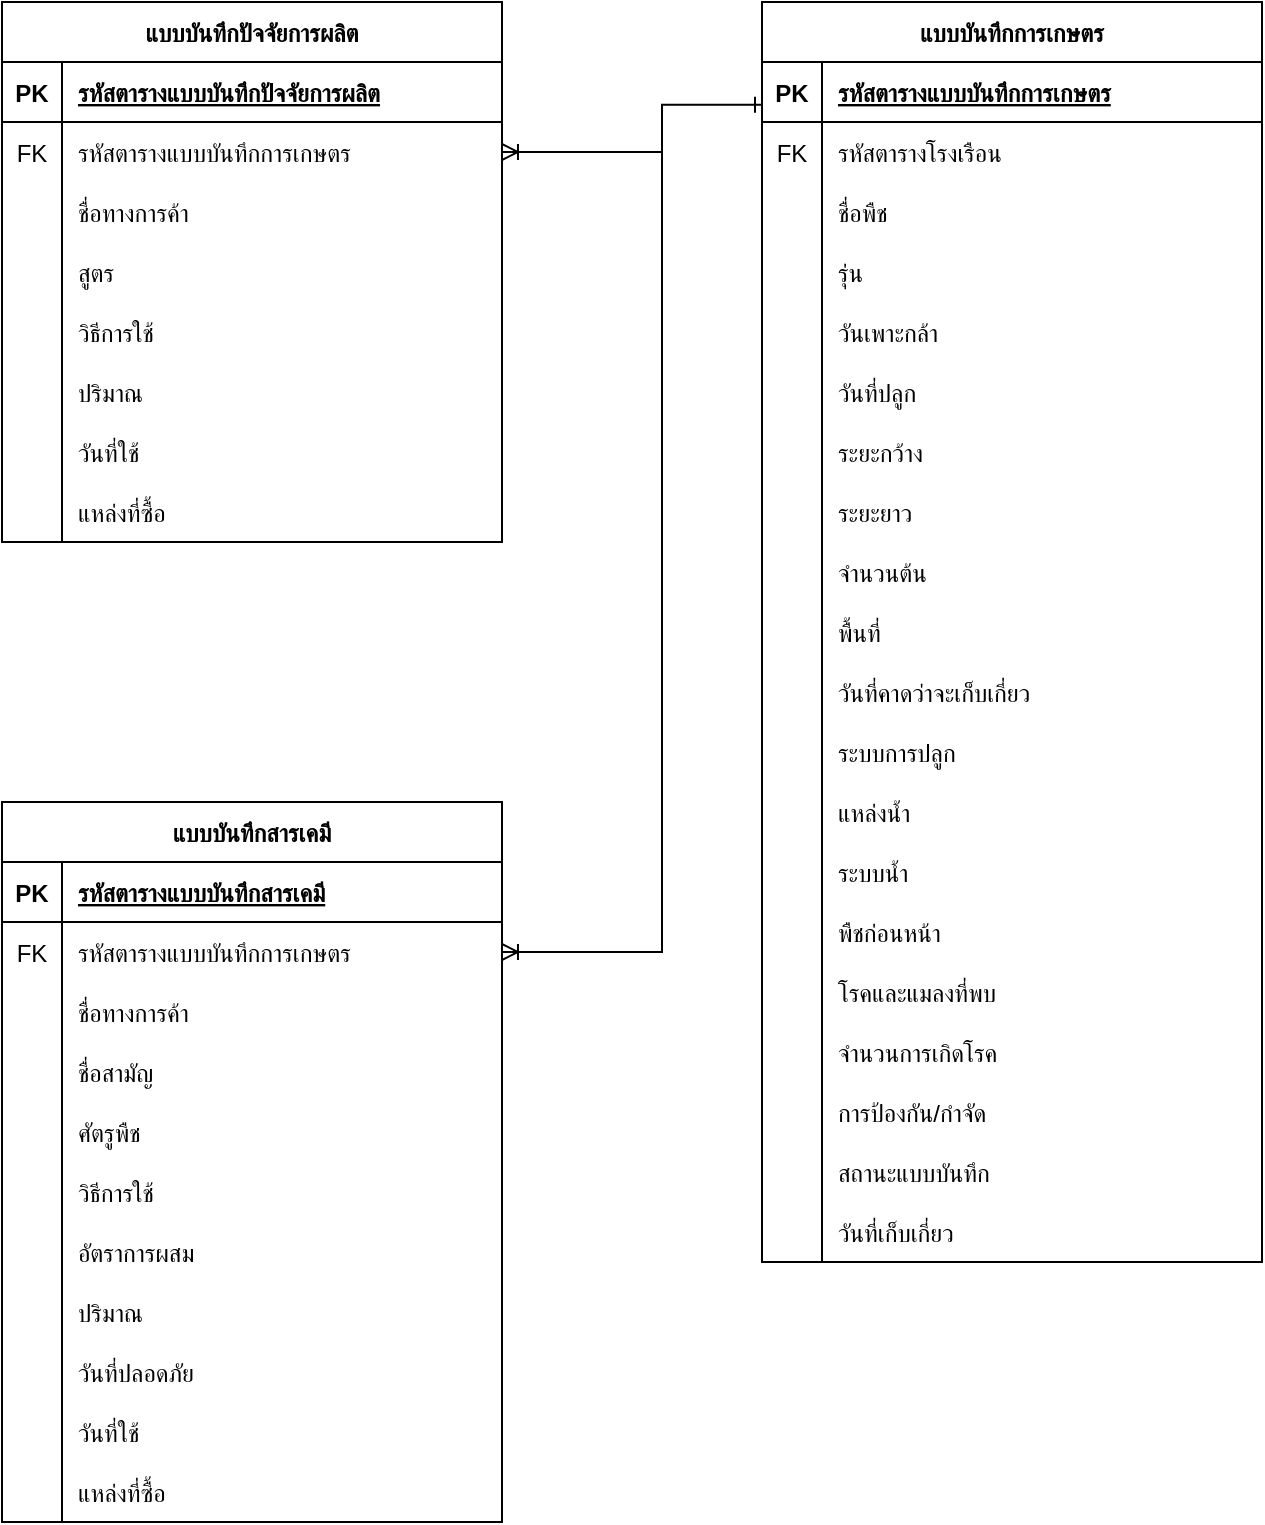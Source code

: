<mxfile version="22.0.4" type="google">
  <diagram name="หน้า-1" id="A2ymXEysAY4NoXIbKClj">
    <mxGraphModel grid="1" page="1" gridSize="10" guides="1" tooltips="1" connect="1" arrows="1" fold="1" pageScale="1" pageWidth="827" pageHeight="1169" math="0" shadow="0">
      <root>
        <mxCell id="0" />
        <mxCell id="1" parent="0" />
        <mxCell id="YN1ODe7VhF5g924Fwm1Z-1" value="แบบบันทึกสารเคมี" style="shape=table;startSize=30;container=1;collapsible=1;childLayout=tableLayout;fixedRows=1;rowLines=0;fontStyle=1;align=center;resizeLast=1;" vertex="1" parent="1">
          <mxGeometry x="-300" y="600" width="250" height="360" as="geometry" />
        </mxCell>
        <mxCell id="YN1ODe7VhF5g924Fwm1Z-2" value="" style="shape=partialRectangle;collapsible=0;dropTarget=0;pointerEvents=0;fillColor=none;points=[[0,0.5],[1,0.5]];portConstraint=eastwest;top=0;left=0;right=0;bottom=1;" vertex="1" parent="YN1ODe7VhF5g924Fwm1Z-1">
          <mxGeometry y="30" width="250" height="30" as="geometry" />
        </mxCell>
        <mxCell id="YN1ODe7VhF5g924Fwm1Z-3" value="PK" style="shape=partialRectangle;overflow=hidden;connectable=0;fillColor=none;top=0;left=0;bottom=0;right=0;fontStyle=1;" vertex="1" parent="YN1ODe7VhF5g924Fwm1Z-2">
          <mxGeometry width="30" height="30" as="geometry">
            <mxRectangle width="30" height="30" as="alternateBounds" />
          </mxGeometry>
        </mxCell>
        <mxCell id="YN1ODe7VhF5g924Fwm1Z-4" value="รหัสตารางแบบบันทึกสารเคมี" style="shape=partialRectangle;overflow=hidden;connectable=0;fillColor=none;top=0;left=0;bottom=0;right=0;align=left;spacingLeft=6;fontStyle=5;" vertex="1" parent="YN1ODe7VhF5g924Fwm1Z-2">
          <mxGeometry x="30" width="220" height="30" as="geometry">
            <mxRectangle width="220" height="30" as="alternateBounds" />
          </mxGeometry>
        </mxCell>
        <mxCell id="YN1ODe7VhF5g924Fwm1Z-5" value="" style="shape=partialRectangle;collapsible=0;dropTarget=0;pointerEvents=0;fillColor=none;points=[[0,0.5],[1,0.5]];portConstraint=eastwest;top=0;left=0;right=0;bottom=0;" vertex="1" parent="YN1ODe7VhF5g924Fwm1Z-1">
          <mxGeometry y="60" width="250" height="30" as="geometry" />
        </mxCell>
        <mxCell id="YN1ODe7VhF5g924Fwm1Z-6" value="FK" style="shape=partialRectangle;overflow=hidden;connectable=0;fillColor=none;top=0;left=0;bottom=0;right=0;" vertex="1" parent="YN1ODe7VhF5g924Fwm1Z-5">
          <mxGeometry width="30" height="30" as="geometry">
            <mxRectangle width="30" height="30" as="alternateBounds" />
          </mxGeometry>
        </mxCell>
        <mxCell id="YN1ODe7VhF5g924Fwm1Z-7" value="รหัสตารางแบบบันทึกการเกษตร" style="shape=partialRectangle;overflow=hidden;connectable=0;fillColor=none;top=0;left=0;bottom=0;right=0;align=left;spacingLeft=6;" vertex="1" parent="YN1ODe7VhF5g924Fwm1Z-5">
          <mxGeometry x="30" width="220" height="30" as="geometry">
            <mxRectangle width="220" height="30" as="alternateBounds" />
          </mxGeometry>
        </mxCell>
        <mxCell id="YN1ODe7VhF5g924Fwm1Z-8" style="shape=partialRectangle;collapsible=0;dropTarget=0;pointerEvents=0;fillColor=none;points=[[0,0.5],[1,0.5]];portConstraint=eastwest;top=0;left=0;right=0;bottom=0;" vertex="1" parent="YN1ODe7VhF5g924Fwm1Z-1">
          <mxGeometry y="90" width="250" height="30" as="geometry" />
        </mxCell>
        <mxCell id="YN1ODe7VhF5g924Fwm1Z-9" value="" style="shape=partialRectangle;overflow=hidden;connectable=0;fillColor=none;top=0;left=0;bottom=0;right=0;" vertex="1" parent="YN1ODe7VhF5g924Fwm1Z-8">
          <mxGeometry width="30" height="30" as="geometry">
            <mxRectangle width="30" height="30" as="alternateBounds" />
          </mxGeometry>
        </mxCell>
        <mxCell id="YN1ODe7VhF5g924Fwm1Z-10" value="ชื่อทางการค้า" style="shape=partialRectangle;overflow=hidden;connectable=0;fillColor=none;top=0;left=0;bottom=0;right=0;align=left;spacingLeft=6;" vertex="1" parent="YN1ODe7VhF5g924Fwm1Z-8">
          <mxGeometry x="30" width="220" height="30" as="geometry">
            <mxRectangle width="220" height="30" as="alternateBounds" />
          </mxGeometry>
        </mxCell>
        <mxCell id="YN1ODe7VhF5g924Fwm1Z-11" style="shape=partialRectangle;collapsible=0;dropTarget=0;pointerEvents=0;fillColor=none;points=[[0,0.5],[1,0.5]];portConstraint=eastwest;top=0;left=0;right=0;bottom=0;" vertex="1" parent="YN1ODe7VhF5g924Fwm1Z-1">
          <mxGeometry y="120" width="250" height="30" as="geometry" />
        </mxCell>
        <mxCell id="YN1ODe7VhF5g924Fwm1Z-12" style="shape=partialRectangle;overflow=hidden;connectable=0;fillColor=none;top=0;left=0;bottom=0;right=0;" vertex="1" parent="YN1ODe7VhF5g924Fwm1Z-11">
          <mxGeometry width="30" height="30" as="geometry">
            <mxRectangle width="30" height="30" as="alternateBounds" />
          </mxGeometry>
        </mxCell>
        <mxCell id="YN1ODe7VhF5g924Fwm1Z-13" value="ชื่อสามัญ" style="shape=partialRectangle;overflow=hidden;connectable=0;fillColor=none;top=0;left=0;bottom=0;right=0;align=left;spacingLeft=6;" vertex="1" parent="YN1ODe7VhF5g924Fwm1Z-11">
          <mxGeometry x="30" width="220" height="30" as="geometry">
            <mxRectangle width="220" height="30" as="alternateBounds" />
          </mxGeometry>
        </mxCell>
        <mxCell id="YN1ODe7VhF5g924Fwm1Z-14" style="shape=partialRectangle;collapsible=0;dropTarget=0;pointerEvents=0;fillColor=none;points=[[0,0.5],[1,0.5]];portConstraint=eastwest;top=0;left=0;right=0;bottom=0;" vertex="1" parent="YN1ODe7VhF5g924Fwm1Z-1">
          <mxGeometry y="150" width="250" height="30" as="geometry" />
        </mxCell>
        <mxCell id="YN1ODe7VhF5g924Fwm1Z-15" style="shape=partialRectangle;overflow=hidden;connectable=0;fillColor=none;top=0;left=0;bottom=0;right=0;" vertex="1" parent="YN1ODe7VhF5g924Fwm1Z-14">
          <mxGeometry width="30" height="30" as="geometry">
            <mxRectangle width="30" height="30" as="alternateBounds" />
          </mxGeometry>
        </mxCell>
        <mxCell id="YN1ODe7VhF5g924Fwm1Z-16" value="ศัตรูพืช" style="shape=partialRectangle;overflow=hidden;connectable=0;fillColor=none;top=0;left=0;bottom=0;right=0;align=left;spacingLeft=6;" vertex="1" parent="YN1ODe7VhF5g924Fwm1Z-14">
          <mxGeometry x="30" width="220" height="30" as="geometry">
            <mxRectangle width="220" height="30" as="alternateBounds" />
          </mxGeometry>
        </mxCell>
        <mxCell id="YN1ODe7VhF5g924Fwm1Z-17" style="shape=partialRectangle;collapsible=0;dropTarget=0;pointerEvents=0;fillColor=none;points=[[0,0.5],[1,0.5]];portConstraint=eastwest;top=0;left=0;right=0;bottom=0;" vertex="1" parent="YN1ODe7VhF5g924Fwm1Z-1">
          <mxGeometry y="180" width="250" height="30" as="geometry" />
        </mxCell>
        <mxCell id="YN1ODe7VhF5g924Fwm1Z-18" value="" style="shape=partialRectangle;overflow=hidden;connectable=0;fillColor=none;top=0;left=0;bottom=0;right=0;" vertex="1" parent="YN1ODe7VhF5g924Fwm1Z-17">
          <mxGeometry width="30" height="30" as="geometry">
            <mxRectangle width="30" height="30" as="alternateBounds" />
          </mxGeometry>
        </mxCell>
        <mxCell id="YN1ODe7VhF5g924Fwm1Z-19" value="วิธีการใช้" style="shape=partialRectangle;overflow=hidden;connectable=0;fillColor=none;top=0;left=0;bottom=0;right=0;align=left;spacingLeft=6;" vertex="1" parent="YN1ODe7VhF5g924Fwm1Z-17">
          <mxGeometry x="30" width="220" height="30" as="geometry">
            <mxRectangle width="220" height="30" as="alternateBounds" />
          </mxGeometry>
        </mxCell>
        <mxCell id="YN1ODe7VhF5g924Fwm1Z-20" style="shape=partialRectangle;collapsible=0;dropTarget=0;pointerEvents=0;fillColor=none;points=[[0,0.5],[1,0.5]];portConstraint=eastwest;top=0;left=0;right=0;bottom=0;" vertex="1" parent="YN1ODe7VhF5g924Fwm1Z-1">
          <mxGeometry y="210" width="250" height="30" as="geometry" />
        </mxCell>
        <mxCell id="YN1ODe7VhF5g924Fwm1Z-21" style="shape=partialRectangle;overflow=hidden;connectable=0;fillColor=none;top=0;left=0;bottom=0;right=0;" vertex="1" parent="YN1ODe7VhF5g924Fwm1Z-20">
          <mxGeometry width="30" height="30" as="geometry">
            <mxRectangle width="30" height="30" as="alternateBounds" />
          </mxGeometry>
        </mxCell>
        <mxCell id="YN1ODe7VhF5g924Fwm1Z-22" value="อัตราการผสม" style="shape=partialRectangle;overflow=hidden;connectable=0;fillColor=none;top=0;left=0;bottom=0;right=0;align=left;spacingLeft=6;" vertex="1" parent="YN1ODe7VhF5g924Fwm1Z-20">
          <mxGeometry x="30" width="220" height="30" as="geometry">
            <mxRectangle width="220" height="30" as="alternateBounds" />
          </mxGeometry>
        </mxCell>
        <mxCell id="YN1ODe7VhF5g924Fwm1Z-23" style="shape=partialRectangle;collapsible=0;dropTarget=0;pointerEvents=0;fillColor=none;points=[[0,0.5],[1,0.5]];portConstraint=eastwest;top=0;left=0;right=0;bottom=0;" vertex="1" parent="YN1ODe7VhF5g924Fwm1Z-1">
          <mxGeometry y="240" width="250" height="30" as="geometry" />
        </mxCell>
        <mxCell id="YN1ODe7VhF5g924Fwm1Z-24" style="shape=partialRectangle;overflow=hidden;connectable=0;fillColor=none;top=0;left=0;bottom=0;right=0;" vertex="1" parent="YN1ODe7VhF5g924Fwm1Z-23">
          <mxGeometry width="30" height="30" as="geometry">
            <mxRectangle width="30" height="30" as="alternateBounds" />
          </mxGeometry>
        </mxCell>
        <mxCell id="YN1ODe7VhF5g924Fwm1Z-25" value="ปริมาณ" style="shape=partialRectangle;overflow=hidden;connectable=0;fillColor=none;top=0;left=0;bottom=0;right=0;align=left;spacingLeft=6;" vertex="1" parent="YN1ODe7VhF5g924Fwm1Z-23">
          <mxGeometry x="30" width="220" height="30" as="geometry">
            <mxRectangle width="220" height="30" as="alternateBounds" />
          </mxGeometry>
        </mxCell>
        <mxCell id="YN1ODe7VhF5g924Fwm1Z-26" style="shape=partialRectangle;collapsible=0;dropTarget=0;pointerEvents=0;fillColor=none;points=[[0,0.5],[1,0.5]];portConstraint=eastwest;top=0;left=0;right=0;bottom=0;" vertex="1" parent="YN1ODe7VhF5g924Fwm1Z-1">
          <mxGeometry y="270" width="250" height="30" as="geometry" />
        </mxCell>
        <mxCell id="YN1ODe7VhF5g924Fwm1Z-27" style="shape=partialRectangle;overflow=hidden;connectable=0;fillColor=none;top=0;left=0;bottom=0;right=0;" vertex="1" parent="YN1ODe7VhF5g924Fwm1Z-26">
          <mxGeometry width="30" height="30" as="geometry">
            <mxRectangle width="30" height="30" as="alternateBounds" />
          </mxGeometry>
        </mxCell>
        <mxCell id="YN1ODe7VhF5g924Fwm1Z-28" value="วันที่ปลอดภัย" style="shape=partialRectangle;overflow=hidden;connectable=0;fillColor=none;top=0;left=0;bottom=0;right=0;align=left;spacingLeft=6;" vertex="1" parent="YN1ODe7VhF5g924Fwm1Z-26">
          <mxGeometry x="30" width="220" height="30" as="geometry">
            <mxRectangle width="220" height="30" as="alternateBounds" />
          </mxGeometry>
        </mxCell>
        <mxCell id="YN1ODe7VhF5g924Fwm1Z-29" style="shape=partialRectangle;collapsible=0;dropTarget=0;pointerEvents=0;fillColor=none;points=[[0,0.5],[1,0.5]];portConstraint=eastwest;top=0;left=0;right=0;bottom=0;" vertex="1" parent="YN1ODe7VhF5g924Fwm1Z-1">
          <mxGeometry y="300" width="250" height="30" as="geometry" />
        </mxCell>
        <mxCell id="YN1ODe7VhF5g924Fwm1Z-30" style="shape=partialRectangle;overflow=hidden;connectable=0;fillColor=none;top=0;left=0;bottom=0;right=0;" vertex="1" parent="YN1ODe7VhF5g924Fwm1Z-29">
          <mxGeometry width="30" height="30" as="geometry">
            <mxRectangle width="30" height="30" as="alternateBounds" />
          </mxGeometry>
        </mxCell>
        <mxCell id="YN1ODe7VhF5g924Fwm1Z-31" value="วันที่ใช้" style="shape=partialRectangle;overflow=hidden;connectable=0;fillColor=none;top=0;left=0;bottom=0;right=0;align=left;spacingLeft=6;" vertex="1" parent="YN1ODe7VhF5g924Fwm1Z-29">
          <mxGeometry x="30" width="220" height="30" as="geometry">
            <mxRectangle width="220" height="30" as="alternateBounds" />
          </mxGeometry>
        </mxCell>
        <mxCell id="YN1ODe7VhF5g924Fwm1Z-32" style="shape=partialRectangle;collapsible=0;dropTarget=0;pointerEvents=0;fillColor=none;points=[[0,0.5],[1,0.5]];portConstraint=eastwest;top=0;left=0;right=0;bottom=0;" vertex="1" parent="YN1ODe7VhF5g924Fwm1Z-1">
          <mxGeometry y="330" width="250" height="30" as="geometry" />
        </mxCell>
        <mxCell id="YN1ODe7VhF5g924Fwm1Z-33" style="shape=partialRectangle;overflow=hidden;connectable=0;fillColor=none;top=0;left=0;bottom=0;right=0;" vertex="1" parent="YN1ODe7VhF5g924Fwm1Z-32">
          <mxGeometry width="30" height="30" as="geometry">
            <mxRectangle width="30" height="30" as="alternateBounds" />
          </mxGeometry>
        </mxCell>
        <mxCell id="YN1ODe7VhF5g924Fwm1Z-34" value="แหล่งที่ซื้อ" style="shape=partialRectangle;overflow=hidden;connectable=0;fillColor=none;top=0;left=0;bottom=0;right=0;align=left;spacingLeft=6;" vertex="1" parent="YN1ODe7VhF5g924Fwm1Z-32">
          <mxGeometry x="30" width="220" height="30" as="geometry">
            <mxRectangle width="220" height="30" as="alternateBounds" />
          </mxGeometry>
        </mxCell>
        <mxCell id="YN1ODe7VhF5g924Fwm1Z-35" value="แบบบันทึกปัจจัยการผลิต" style="shape=table;startSize=30;container=1;collapsible=1;childLayout=tableLayout;fixedRows=1;rowLines=0;fontStyle=1;align=center;resizeLast=1;" vertex="1" parent="1">
          <mxGeometry x="-300" y="200" width="250" height="270" as="geometry" />
        </mxCell>
        <mxCell id="YN1ODe7VhF5g924Fwm1Z-36" value="" style="shape=partialRectangle;collapsible=0;dropTarget=0;pointerEvents=0;fillColor=none;points=[[0,0.5],[1,0.5]];portConstraint=eastwest;top=0;left=0;right=0;bottom=1;" vertex="1" parent="YN1ODe7VhF5g924Fwm1Z-35">
          <mxGeometry y="30" width="250" height="30" as="geometry" />
        </mxCell>
        <mxCell id="YN1ODe7VhF5g924Fwm1Z-37" value="PK" style="shape=partialRectangle;overflow=hidden;connectable=0;fillColor=none;top=0;left=0;bottom=0;right=0;fontStyle=1;" vertex="1" parent="YN1ODe7VhF5g924Fwm1Z-36">
          <mxGeometry width="30" height="30" as="geometry">
            <mxRectangle width="30" height="30" as="alternateBounds" />
          </mxGeometry>
        </mxCell>
        <mxCell id="YN1ODe7VhF5g924Fwm1Z-38" value="รหัสตารางแบบบันทึกปัจจัยการผลิต" style="shape=partialRectangle;overflow=hidden;connectable=0;fillColor=none;top=0;left=0;bottom=0;right=0;align=left;spacingLeft=6;fontStyle=5;" vertex="1" parent="YN1ODe7VhF5g924Fwm1Z-36">
          <mxGeometry x="30" width="220" height="30" as="geometry">
            <mxRectangle width="220" height="30" as="alternateBounds" />
          </mxGeometry>
        </mxCell>
        <mxCell id="YN1ODe7VhF5g924Fwm1Z-39" value="" style="shape=partialRectangle;collapsible=0;dropTarget=0;pointerEvents=0;fillColor=none;points=[[0,0.5],[1,0.5]];portConstraint=eastwest;top=0;left=0;right=0;bottom=0;" vertex="1" parent="YN1ODe7VhF5g924Fwm1Z-35">
          <mxGeometry y="60" width="250" height="30" as="geometry" />
        </mxCell>
        <mxCell id="YN1ODe7VhF5g924Fwm1Z-40" value="FK" style="shape=partialRectangle;overflow=hidden;connectable=0;fillColor=none;top=0;left=0;bottom=0;right=0;" vertex="1" parent="YN1ODe7VhF5g924Fwm1Z-39">
          <mxGeometry width="30" height="30" as="geometry">
            <mxRectangle width="30" height="30" as="alternateBounds" />
          </mxGeometry>
        </mxCell>
        <mxCell id="YN1ODe7VhF5g924Fwm1Z-41" value="รหัสตารางแบบบันทึกการเกษตร" style="shape=partialRectangle;overflow=hidden;connectable=0;fillColor=none;top=0;left=0;bottom=0;right=0;align=left;spacingLeft=6;" vertex="1" parent="YN1ODe7VhF5g924Fwm1Z-39">
          <mxGeometry x="30" width="220" height="30" as="geometry">
            <mxRectangle width="220" height="30" as="alternateBounds" />
          </mxGeometry>
        </mxCell>
        <mxCell id="YN1ODe7VhF5g924Fwm1Z-42" style="shape=partialRectangle;collapsible=0;dropTarget=0;pointerEvents=0;fillColor=none;points=[[0,0.5],[1,0.5]];portConstraint=eastwest;top=0;left=0;right=0;bottom=0;" vertex="1" parent="YN1ODe7VhF5g924Fwm1Z-35">
          <mxGeometry y="90" width="250" height="30" as="geometry" />
        </mxCell>
        <mxCell id="YN1ODe7VhF5g924Fwm1Z-43" value="" style="shape=partialRectangle;overflow=hidden;connectable=0;fillColor=none;top=0;left=0;bottom=0;right=0;" vertex="1" parent="YN1ODe7VhF5g924Fwm1Z-42">
          <mxGeometry width="30" height="30" as="geometry">
            <mxRectangle width="30" height="30" as="alternateBounds" />
          </mxGeometry>
        </mxCell>
        <mxCell id="YN1ODe7VhF5g924Fwm1Z-44" value="ชื่อทางการค้า" style="shape=partialRectangle;overflow=hidden;connectable=0;fillColor=none;top=0;left=0;bottom=0;right=0;align=left;spacingLeft=6;" vertex="1" parent="YN1ODe7VhF5g924Fwm1Z-42">
          <mxGeometry x="30" width="220" height="30" as="geometry">
            <mxRectangle width="220" height="30" as="alternateBounds" />
          </mxGeometry>
        </mxCell>
        <mxCell id="YN1ODe7VhF5g924Fwm1Z-45" style="shape=partialRectangle;collapsible=0;dropTarget=0;pointerEvents=0;fillColor=none;points=[[0,0.5],[1,0.5]];portConstraint=eastwest;top=0;left=0;right=0;bottom=0;" vertex="1" parent="YN1ODe7VhF5g924Fwm1Z-35">
          <mxGeometry y="120" width="250" height="30" as="geometry" />
        </mxCell>
        <mxCell id="YN1ODe7VhF5g924Fwm1Z-46" style="shape=partialRectangle;overflow=hidden;connectable=0;fillColor=none;top=0;left=0;bottom=0;right=0;" vertex="1" parent="YN1ODe7VhF5g924Fwm1Z-45">
          <mxGeometry width="30" height="30" as="geometry">
            <mxRectangle width="30" height="30" as="alternateBounds" />
          </mxGeometry>
        </mxCell>
        <mxCell id="YN1ODe7VhF5g924Fwm1Z-47" value="สูตร" style="shape=partialRectangle;overflow=hidden;connectable=0;fillColor=none;top=0;left=0;bottom=0;right=0;align=left;spacingLeft=6;" vertex="1" parent="YN1ODe7VhF5g924Fwm1Z-45">
          <mxGeometry x="30" width="220" height="30" as="geometry">
            <mxRectangle width="220" height="30" as="alternateBounds" />
          </mxGeometry>
        </mxCell>
        <mxCell id="YN1ODe7VhF5g924Fwm1Z-48" style="shape=partialRectangle;collapsible=0;dropTarget=0;pointerEvents=0;fillColor=none;points=[[0,0.5],[1,0.5]];portConstraint=eastwest;top=0;left=0;right=0;bottom=0;" vertex="1" parent="YN1ODe7VhF5g924Fwm1Z-35">
          <mxGeometry y="150" width="250" height="30" as="geometry" />
        </mxCell>
        <mxCell id="YN1ODe7VhF5g924Fwm1Z-49" value="" style="shape=partialRectangle;overflow=hidden;connectable=0;fillColor=none;top=0;left=0;bottom=0;right=0;" vertex="1" parent="YN1ODe7VhF5g924Fwm1Z-48">
          <mxGeometry width="30" height="30" as="geometry">
            <mxRectangle width="30" height="30" as="alternateBounds" />
          </mxGeometry>
        </mxCell>
        <mxCell id="YN1ODe7VhF5g924Fwm1Z-50" value="วิธีการใช้" style="shape=partialRectangle;overflow=hidden;connectable=0;fillColor=none;top=0;left=0;bottom=0;right=0;align=left;spacingLeft=6;" vertex="1" parent="YN1ODe7VhF5g924Fwm1Z-48">
          <mxGeometry x="30" width="220" height="30" as="geometry">
            <mxRectangle width="220" height="30" as="alternateBounds" />
          </mxGeometry>
        </mxCell>
        <mxCell id="YN1ODe7VhF5g924Fwm1Z-51" style="shape=partialRectangle;collapsible=0;dropTarget=0;pointerEvents=0;fillColor=none;points=[[0,0.5],[1,0.5]];portConstraint=eastwest;top=0;left=0;right=0;bottom=0;" vertex="1" parent="YN1ODe7VhF5g924Fwm1Z-35">
          <mxGeometry y="180" width="250" height="30" as="geometry" />
        </mxCell>
        <mxCell id="YN1ODe7VhF5g924Fwm1Z-52" style="shape=partialRectangle;overflow=hidden;connectable=0;fillColor=none;top=0;left=0;bottom=0;right=0;" vertex="1" parent="YN1ODe7VhF5g924Fwm1Z-51">
          <mxGeometry width="30" height="30" as="geometry">
            <mxRectangle width="30" height="30" as="alternateBounds" />
          </mxGeometry>
        </mxCell>
        <mxCell id="YN1ODe7VhF5g924Fwm1Z-53" value="ปริมาณ" style="shape=partialRectangle;overflow=hidden;connectable=0;fillColor=none;top=0;left=0;bottom=0;right=0;align=left;spacingLeft=6;" vertex="1" parent="YN1ODe7VhF5g924Fwm1Z-51">
          <mxGeometry x="30" width="220" height="30" as="geometry">
            <mxRectangle width="220" height="30" as="alternateBounds" />
          </mxGeometry>
        </mxCell>
        <mxCell id="YN1ODe7VhF5g924Fwm1Z-54" style="shape=partialRectangle;collapsible=0;dropTarget=0;pointerEvents=0;fillColor=none;points=[[0,0.5],[1,0.5]];portConstraint=eastwest;top=0;left=0;right=0;bottom=0;" vertex="1" parent="YN1ODe7VhF5g924Fwm1Z-35">
          <mxGeometry y="210" width="250" height="30" as="geometry" />
        </mxCell>
        <mxCell id="YN1ODe7VhF5g924Fwm1Z-55" style="shape=partialRectangle;overflow=hidden;connectable=0;fillColor=none;top=0;left=0;bottom=0;right=0;" vertex="1" parent="YN1ODe7VhF5g924Fwm1Z-54">
          <mxGeometry width="30" height="30" as="geometry">
            <mxRectangle width="30" height="30" as="alternateBounds" />
          </mxGeometry>
        </mxCell>
        <mxCell id="YN1ODe7VhF5g924Fwm1Z-56" value="วันที่ใช้" style="shape=partialRectangle;overflow=hidden;connectable=0;fillColor=none;top=0;left=0;bottom=0;right=0;align=left;spacingLeft=6;" vertex="1" parent="YN1ODe7VhF5g924Fwm1Z-54">
          <mxGeometry x="30" width="220" height="30" as="geometry">
            <mxRectangle width="220" height="30" as="alternateBounds" />
          </mxGeometry>
        </mxCell>
        <mxCell id="YN1ODe7VhF5g924Fwm1Z-57" style="shape=partialRectangle;collapsible=0;dropTarget=0;pointerEvents=0;fillColor=none;points=[[0,0.5],[1,0.5]];portConstraint=eastwest;top=0;left=0;right=0;bottom=0;" vertex="1" parent="YN1ODe7VhF5g924Fwm1Z-35">
          <mxGeometry y="240" width="250" height="30" as="geometry" />
        </mxCell>
        <mxCell id="YN1ODe7VhF5g924Fwm1Z-58" style="shape=partialRectangle;overflow=hidden;connectable=0;fillColor=none;top=0;left=0;bottom=0;right=0;" vertex="1" parent="YN1ODe7VhF5g924Fwm1Z-57">
          <mxGeometry width="30" height="30" as="geometry">
            <mxRectangle width="30" height="30" as="alternateBounds" />
          </mxGeometry>
        </mxCell>
        <mxCell id="YN1ODe7VhF5g924Fwm1Z-59" value="แหล่งที่ซื้อ" style="shape=partialRectangle;overflow=hidden;connectable=0;fillColor=none;top=0;left=0;bottom=0;right=0;align=left;spacingLeft=6;" vertex="1" parent="YN1ODe7VhF5g924Fwm1Z-57">
          <mxGeometry x="30" width="220" height="30" as="geometry">
            <mxRectangle width="220" height="30" as="alternateBounds" />
          </mxGeometry>
        </mxCell>
        <mxCell id="YN1ODe7VhF5g924Fwm1Z-60" value="แบบบันทึกการเกษตร" style="shape=table;startSize=30;container=1;collapsible=1;childLayout=tableLayout;fixedRows=1;rowLines=0;fontStyle=1;align=center;resizeLast=1;" vertex="1" parent="1">
          <mxGeometry x="80" y="200" width="250" height="630" as="geometry" />
        </mxCell>
        <mxCell id="YN1ODe7VhF5g924Fwm1Z-61" value="" style="shape=partialRectangle;collapsible=0;dropTarget=0;pointerEvents=0;fillColor=none;points=[[0,0.5],[1,0.5]];portConstraint=eastwest;top=0;left=0;right=0;bottom=1;" vertex="1" parent="YN1ODe7VhF5g924Fwm1Z-60">
          <mxGeometry y="30" width="250" height="30" as="geometry" />
        </mxCell>
        <mxCell id="YN1ODe7VhF5g924Fwm1Z-62" value="PK" style="shape=partialRectangle;overflow=hidden;connectable=0;fillColor=none;top=0;left=0;bottom=0;right=0;fontStyle=1;" vertex="1" parent="YN1ODe7VhF5g924Fwm1Z-61">
          <mxGeometry width="30" height="30" as="geometry">
            <mxRectangle width="30" height="30" as="alternateBounds" />
          </mxGeometry>
        </mxCell>
        <mxCell id="YN1ODe7VhF5g924Fwm1Z-63" value="รหัสตารางแบบบันทึกการเกษตร" style="shape=partialRectangle;overflow=hidden;connectable=0;fillColor=none;top=0;left=0;bottom=0;right=0;align=left;spacingLeft=6;fontStyle=5;" vertex="1" parent="YN1ODe7VhF5g924Fwm1Z-61">
          <mxGeometry x="30" width="220" height="30" as="geometry">
            <mxRectangle width="220" height="30" as="alternateBounds" />
          </mxGeometry>
        </mxCell>
        <mxCell id="YN1ODe7VhF5g924Fwm1Z-64" value="" style="shape=partialRectangle;collapsible=0;dropTarget=0;pointerEvents=0;fillColor=none;points=[[0,0.5],[1,0.5]];portConstraint=eastwest;top=0;left=0;right=0;bottom=0;" vertex="1" parent="YN1ODe7VhF5g924Fwm1Z-60">
          <mxGeometry y="60" width="250" height="30" as="geometry" />
        </mxCell>
        <mxCell id="YN1ODe7VhF5g924Fwm1Z-65" value="FK" style="shape=partialRectangle;overflow=hidden;connectable=0;fillColor=none;top=0;left=0;bottom=0;right=0;" vertex="1" parent="YN1ODe7VhF5g924Fwm1Z-64">
          <mxGeometry width="30" height="30" as="geometry">
            <mxRectangle width="30" height="30" as="alternateBounds" />
          </mxGeometry>
        </mxCell>
        <mxCell id="YN1ODe7VhF5g924Fwm1Z-66" value="รหัสตารางโรงเรือน" style="shape=partialRectangle;overflow=hidden;connectable=0;fillColor=none;top=0;left=0;bottom=0;right=0;align=left;spacingLeft=6;" vertex="1" parent="YN1ODe7VhF5g924Fwm1Z-64">
          <mxGeometry x="30" width="220" height="30" as="geometry">
            <mxRectangle width="220" height="30" as="alternateBounds" />
          </mxGeometry>
        </mxCell>
        <mxCell id="YN1ODe7VhF5g924Fwm1Z-67" style="shape=partialRectangle;collapsible=0;dropTarget=0;pointerEvents=0;fillColor=none;points=[[0,0.5],[1,0.5]];portConstraint=eastwest;top=0;left=0;right=0;bottom=0;" vertex="1" parent="YN1ODe7VhF5g924Fwm1Z-60">
          <mxGeometry y="90" width="250" height="30" as="geometry" />
        </mxCell>
        <mxCell id="YN1ODe7VhF5g924Fwm1Z-68" value="" style="shape=partialRectangle;overflow=hidden;connectable=0;fillColor=none;top=0;left=0;bottom=0;right=0;" vertex="1" parent="YN1ODe7VhF5g924Fwm1Z-67">
          <mxGeometry width="30" height="30" as="geometry">
            <mxRectangle width="30" height="30" as="alternateBounds" />
          </mxGeometry>
        </mxCell>
        <mxCell id="YN1ODe7VhF5g924Fwm1Z-69" value="ชื่อพืช" style="shape=partialRectangle;overflow=hidden;connectable=0;fillColor=none;top=0;left=0;bottom=0;right=0;align=left;spacingLeft=6;" vertex="1" parent="YN1ODe7VhF5g924Fwm1Z-67">
          <mxGeometry x="30" width="220" height="30" as="geometry">
            <mxRectangle width="220" height="30" as="alternateBounds" />
          </mxGeometry>
        </mxCell>
        <mxCell id="YN1ODe7VhF5g924Fwm1Z-70" style="shape=partialRectangle;collapsible=0;dropTarget=0;pointerEvents=0;fillColor=none;points=[[0,0.5],[1,0.5]];portConstraint=eastwest;top=0;left=0;right=0;bottom=0;" vertex="1" parent="YN1ODe7VhF5g924Fwm1Z-60">
          <mxGeometry y="120" width="250" height="30" as="geometry" />
        </mxCell>
        <mxCell id="YN1ODe7VhF5g924Fwm1Z-71" style="shape=partialRectangle;overflow=hidden;connectable=0;fillColor=none;top=0;left=0;bottom=0;right=0;" vertex="1" parent="YN1ODe7VhF5g924Fwm1Z-70">
          <mxGeometry width="30" height="30" as="geometry">
            <mxRectangle width="30" height="30" as="alternateBounds" />
          </mxGeometry>
        </mxCell>
        <mxCell id="YN1ODe7VhF5g924Fwm1Z-72" value="รุ่น" style="shape=partialRectangle;overflow=hidden;connectable=0;fillColor=none;top=0;left=0;bottom=0;right=0;align=left;spacingLeft=6;" vertex="1" parent="YN1ODe7VhF5g924Fwm1Z-70">
          <mxGeometry x="30" width="220" height="30" as="geometry">
            <mxRectangle width="220" height="30" as="alternateBounds" />
          </mxGeometry>
        </mxCell>
        <mxCell id="YN1ODe7VhF5g924Fwm1Z-73" style="shape=partialRectangle;collapsible=0;dropTarget=0;pointerEvents=0;fillColor=none;points=[[0,0.5],[1,0.5]];portConstraint=eastwest;top=0;left=0;right=0;bottom=0;" vertex="1" parent="YN1ODe7VhF5g924Fwm1Z-60">
          <mxGeometry y="150" width="250" height="30" as="geometry" />
        </mxCell>
        <mxCell id="YN1ODe7VhF5g924Fwm1Z-74" value="" style="shape=partialRectangle;overflow=hidden;connectable=0;fillColor=none;top=0;left=0;bottom=0;right=0;" vertex="1" parent="YN1ODe7VhF5g924Fwm1Z-73">
          <mxGeometry width="30" height="30" as="geometry">
            <mxRectangle width="30" height="30" as="alternateBounds" />
          </mxGeometry>
        </mxCell>
        <mxCell id="YN1ODe7VhF5g924Fwm1Z-75" value="วันเพาะกล้า" style="shape=partialRectangle;overflow=hidden;connectable=0;fillColor=none;top=0;left=0;bottom=0;right=0;align=left;spacingLeft=6;" vertex="1" parent="YN1ODe7VhF5g924Fwm1Z-73">
          <mxGeometry x="30" width="220" height="30" as="geometry">
            <mxRectangle width="220" height="30" as="alternateBounds" />
          </mxGeometry>
        </mxCell>
        <mxCell id="YN1ODe7VhF5g924Fwm1Z-76" style="shape=partialRectangle;collapsible=0;dropTarget=0;pointerEvents=0;fillColor=none;points=[[0,0.5],[1,0.5]];portConstraint=eastwest;top=0;left=0;right=0;bottom=0;" vertex="1" parent="YN1ODe7VhF5g924Fwm1Z-60">
          <mxGeometry y="180" width="250" height="30" as="geometry" />
        </mxCell>
        <mxCell id="YN1ODe7VhF5g924Fwm1Z-77" style="shape=partialRectangle;overflow=hidden;connectable=0;fillColor=none;top=0;left=0;bottom=0;right=0;" vertex="1" parent="YN1ODe7VhF5g924Fwm1Z-76">
          <mxGeometry width="30" height="30" as="geometry">
            <mxRectangle width="30" height="30" as="alternateBounds" />
          </mxGeometry>
        </mxCell>
        <mxCell id="YN1ODe7VhF5g924Fwm1Z-78" value="วันที่ปลูก" style="shape=partialRectangle;overflow=hidden;connectable=0;fillColor=none;top=0;left=0;bottom=0;right=0;align=left;spacingLeft=6;" vertex="1" parent="YN1ODe7VhF5g924Fwm1Z-76">
          <mxGeometry x="30" width="220" height="30" as="geometry">
            <mxRectangle width="220" height="30" as="alternateBounds" />
          </mxGeometry>
        </mxCell>
        <mxCell id="YN1ODe7VhF5g924Fwm1Z-79" style="shape=partialRectangle;collapsible=0;dropTarget=0;pointerEvents=0;fillColor=none;points=[[0,0.5],[1,0.5]];portConstraint=eastwest;top=0;left=0;right=0;bottom=0;" vertex="1" parent="YN1ODe7VhF5g924Fwm1Z-60">
          <mxGeometry y="210" width="250" height="30" as="geometry" />
        </mxCell>
        <mxCell id="YN1ODe7VhF5g924Fwm1Z-80" style="shape=partialRectangle;overflow=hidden;connectable=0;fillColor=none;top=0;left=0;bottom=0;right=0;" vertex="1" parent="YN1ODe7VhF5g924Fwm1Z-79">
          <mxGeometry width="30" height="30" as="geometry">
            <mxRectangle width="30" height="30" as="alternateBounds" />
          </mxGeometry>
        </mxCell>
        <mxCell id="YN1ODe7VhF5g924Fwm1Z-81" value="ระยะกว้าง" style="shape=partialRectangle;overflow=hidden;connectable=0;fillColor=none;top=0;left=0;bottom=0;right=0;align=left;spacingLeft=6;" vertex="1" parent="YN1ODe7VhF5g924Fwm1Z-79">
          <mxGeometry x="30" width="220" height="30" as="geometry">
            <mxRectangle width="220" height="30" as="alternateBounds" />
          </mxGeometry>
        </mxCell>
        <mxCell id="YN1ODe7VhF5g924Fwm1Z-82" style="shape=partialRectangle;collapsible=0;dropTarget=0;pointerEvents=0;fillColor=none;points=[[0,0.5],[1,0.5]];portConstraint=eastwest;top=0;left=0;right=0;bottom=0;" vertex="1" parent="YN1ODe7VhF5g924Fwm1Z-60">
          <mxGeometry y="240" width="250" height="30" as="geometry" />
        </mxCell>
        <mxCell id="YN1ODe7VhF5g924Fwm1Z-83" style="shape=partialRectangle;overflow=hidden;connectable=0;fillColor=none;top=0;left=0;bottom=0;right=0;" vertex="1" parent="YN1ODe7VhF5g924Fwm1Z-82">
          <mxGeometry width="30" height="30" as="geometry">
            <mxRectangle width="30" height="30" as="alternateBounds" />
          </mxGeometry>
        </mxCell>
        <mxCell id="YN1ODe7VhF5g924Fwm1Z-84" value="ระยะยาว" style="shape=partialRectangle;overflow=hidden;connectable=0;fillColor=none;top=0;left=0;bottom=0;right=0;align=left;spacingLeft=6;" vertex="1" parent="YN1ODe7VhF5g924Fwm1Z-82">
          <mxGeometry x="30" width="220" height="30" as="geometry">
            <mxRectangle width="220" height="30" as="alternateBounds" />
          </mxGeometry>
        </mxCell>
        <mxCell id="YN1ODe7VhF5g924Fwm1Z-85" style="shape=partialRectangle;collapsible=0;dropTarget=0;pointerEvents=0;fillColor=none;points=[[0,0.5],[1,0.5]];portConstraint=eastwest;top=0;left=0;right=0;bottom=0;" vertex="1" parent="YN1ODe7VhF5g924Fwm1Z-60">
          <mxGeometry y="270" width="250" height="30" as="geometry" />
        </mxCell>
        <mxCell id="YN1ODe7VhF5g924Fwm1Z-86" style="shape=partialRectangle;overflow=hidden;connectable=0;fillColor=none;top=0;left=0;bottom=0;right=0;" vertex="1" parent="YN1ODe7VhF5g924Fwm1Z-85">
          <mxGeometry width="30" height="30" as="geometry">
            <mxRectangle width="30" height="30" as="alternateBounds" />
          </mxGeometry>
        </mxCell>
        <mxCell id="YN1ODe7VhF5g924Fwm1Z-87" value="จำนวนต้น" style="shape=partialRectangle;overflow=hidden;connectable=0;fillColor=none;top=0;left=0;bottom=0;right=0;align=left;spacingLeft=6;" vertex="1" parent="YN1ODe7VhF5g924Fwm1Z-85">
          <mxGeometry x="30" width="220" height="30" as="geometry">
            <mxRectangle width="220" height="30" as="alternateBounds" />
          </mxGeometry>
        </mxCell>
        <mxCell id="YN1ODe7VhF5g924Fwm1Z-88" style="shape=partialRectangle;collapsible=0;dropTarget=0;pointerEvents=0;fillColor=none;points=[[0,0.5],[1,0.5]];portConstraint=eastwest;top=0;left=0;right=0;bottom=0;" vertex="1" parent="YN1ODe7VhF5g924Fwm1Z-60">
          <mxGeometry y="300" width="250" height="30" as="geometry" />
        </mxCell>
        <mxCell id="YN1ODe7VhF5g924Fwm1Z-89" style="shape=partialRectangle;overflow=hidden;connectable=0;fillColor=none;top=0;left=0;bottom=0;right=0;" vertex="1" parent="YN1ODe7VhF5g924Fwm1Z-88">
          <mxGeometry width="30" height="30" as="geometry">
            <mxRectangle width="30" height="30" as="alternateBounds" />
          </mxGeometry>
        </mxCell>
        <mxCell id="YN1ODe7VhF5g924Fwm1Z-90" value="พื้นที่" style="shape=partialRectangle;overflow=hidden;connectable=0;fillColor=none;top=0;left=0;bottom=0;right=0;align=left;spacingLeft=6;" vertex="1" parent="YN1ODe7VhF5g924Fwm1Z-88">
          <mxGeometry x="30" width="220" height="30" as="geometry">
            <mxRectangle width="220" height="30" as="alternateBounds" />
          </mxGeometry>
        </mxCell>
        <mxCell id="YN1ODe7VhF5g924Fwm1Z-91" style="shape=partialRectangle;collapsible=0;dropTarget=0;pointerEvents=0;fillColor=none;points=[[0,0.5],[1,0.5]];portConstraint=eastwest;top=0;left=0;right=0;bottom=0;" vertex="1" parent="YN1ODe7VhF5g924Fwm1Z-60">
          <mxGeometry y="330" width="250" height="30" as="geometry" />
        </mxCell>
        <mxCell id="YN1ODe7VhF5g924Fwm1Z-92" style="shape=partialRectangle;overflow=hidden;connectable=0;fillColor=none;top=0;left=0;bottom=0;right=0;" vertex="1" parent="YN1ODe7VhF5g924Fwm1Z-91">
          <mxGeometry width="30" height="30" as="geometry">
            <mxRectangle width="30" height="30" as="alternateBounds" />
          </mxGeometry>
        </mxCell>
        <mxCell id="YN1ODe7VhF5g924Fwm1Z-93" value="วันที่คาดว่าจะเก็บเกี่ยว" style="shape=partialRectangle;overflow=hidden;connectable=0;fillColor=none;top=0;left=0;bottom=0;right=0;align=left;spacingLeft=6;" vertex="1" parent="YN1ODe7VhF5g924Fwm1Z-91">
          <mxGeometry x="30" width="220" height="30" as="geometry">
            <mxRectangle width="220" height="30" as="alternateBounds" />
          </mxGeometry>
        </mxCell>
        <mxCell id="YN1ODe7VhF5g924Fwm1Z-94" style="shape=partialRectangle;collapsible=0;dropTarget=0;pointerEvents=0;fillColor=none;points=[[0,0.5],[1,0.5]];portConstraint=eastwest;top=0;left=0;right=0;bottom=0;" vertex="1" parent="YN1ODe7VhF5g924Fwm1Z-60">
          <mxGeometry y="360" width="250" height="30" as="geometry" />
        </mxCell>
        <mxCell id="YN1ODe7VhF5g924Fwm1Z-95" style="shape=partialRectangle;overflow=hidden;connectable=0;fillColor=none;top=0;left=0;bottom=0;right=0;" vertex="1" parent="YN1ODe7VhF5g924Fwm1Z-94">
          <mxGeometry width="30" height="30" as="geometry">
            <mxRectangle width="30" height="30" as="alternateBounds" />
          </mxGeometry>
        </mxCell>
        <mxCell id="YN1ODe7VhF5g924Fwm1Z-96" value="ระบบการปลูก" style="shape=partialRectangle;overflow=hidden;connectable=0;fillColor=none;top=0;left=0;bottom=0;right=0;align=left;spacingLeft=6;" vertex="1" parent="YN1ODe7VhF5g924Fwm1Z-94">
          <mxGeometry x="30" width="220" height="30" as="geometry">
            <mxRectangle width="220" height="30" as="alternateBounds" />
          </mxGeometry>
        </mxCell>
        <mxCell id="YN1ODe7VhF5g924Fwm1Z-97" style="shape=partialRectangle;collapsible=0;dropTarget=0;pointerEvents=0;fillColor=none;points=[[0,0.5],[1,0.5]];portConstraint=eastwest;top=0;left=0;right=0;bottom=0;" vertex="1" parent="YN1ODe7VhF5g924Fwm1Z-60">
          <mxGeometry y="390" width="250" height="30" as="geometry" />
        </mxCell>
        <mxCell id="YN1ODe7VhF5g924Fwm1Z-98" style="shape=partialRectangle;overflow=hidden;connectable=0;fillColor=none;top=0;left=0;bottom=0;right=0;" vertex="1" parent="YN1ODe7VhF5g924Fwm1Z-97">
          <mxGeometry width="30" height="30" as="geometry">
            <mxRectangle width="30" height="30" as="alternateBounds" />
          </mxGeometry>
        </mxCell>
        <mxCell id="YN1ODe7VhF5g924Fwm1Z-99" value="แหล่งน้ำ" style="shape=partialRectangle;overflow=hidden;connectable=0;fillColor=none;top=0;left=0;bottom=0;right=0;align=left;spacingLeft=6;" vertex="1" parent="YN1ODe7VhF5g924Fwm1Z-97">
          <mxGeometry x="30" width="220" height="30" as="geometry">
            <mxRectangle width="220" height="30" as="alternateBounds" />
          </mxGeometry>
        </mxCell>
        <mxCell id="YN1ODe7VhF5g924Fwm1Z-100" style="shape=partialRectangle;collapsible=0;dropTarget=0;pointerEvents=0;fillColor=none;points=[[0,0.5],[1,0.5]];portConstraint=eastwest;top=0;left=0;right=0;bottom=0;" vertex="1" parent="YN1ODe7VhF5g924Fwm1Z-60">
          <mxGeometry y="420" width="250" height="30" as="geometry" />
        </mxCell>
        <mxCell id="YN1ODe7VhF5g924Fwm1Z-101" style="shape=partialRectangle;overflow=hidden;connectable=0;fillColor=none;top=0;left=0;bottom=0;right=0;" vertex="1" parent="YN1ODe7VhF5g924Fwm1Z-100">
          <mxGeometry width="30" height="30" as="geometry">
            <mxRectangle width="30" height="30" as="alternateBounds" />
          </mxGeometry>
        </mxCell>
        <mxCell id="YN1ODe7VhF5g924Fwm1Z-102" value="ระบบน้ำ" style="shape=partialRectangle;overflow=hidden;connectable=0;fillColor=none;top=0;left=0;bottom=0;right=0;align=left;spacingLeft=6;" vertex="1" parent="YN1ODe7VhF5g924Fwm1Z-100">
          <mxGeometry x="30" width="220" height="30" as="geometry">
            <mxRectangle width="220" height="30" as="alternateBounds" />
          </mxGeometry>
        </mxCell>
        <mxCell id="YN1ODe7VhF5g924Fwm1Z-103" style="shape=partialRectangle;collapsible=0;dropTarget=0;pointerEvents=0;fillColor=none;points=[[0,0.5],[1,0.5]];portConstraint=eastwest;top=0;left=0;right=0;bottom=0;" vertex="1" parent="YN1ODe7VhF5g924Fwm1Z-60">
          <mxGeometry y="450" width="250" height="30" as="geometry" />
        </mxCell>
        <mxCell id="YN1ODe7VhF5g924Fwm1Z-104" style="shape=partialRectangle;overflow=hidden;connectable=0;fillColor=none;top=0;left=0;bottom=0;right=0;" vertex="1" parent="YN1ODe7VhF5g924Fwm1Z-103">
          <mxGeometry width="30" height="30" as="geometry">
            <mxRectangle width="30" height="30" as="alternateBounds" />
          </mxGeometry>
        </mxCell>
        <mxCell id="YN1ODe7VhF5g924Fwm1Z-105" value="พืชก่อนหน้า" style="shape=partialRectangle;overflow=hidden;connectable=0;fillColor=none;top=0;left=0;bottom=0;right=0;align=left;spacingLeft=6;" vertex="1" parent="YN1ODe7VhF5g924Fwm1Z-103">
          <mxGeometry x="30" width="220" height="30" as="geometry">
            <mxRectangle width="220" height="30" as="alternateBounds" />
          </mxGeometry>
        </mxCell>
        <mxCell id="YN1ODe7VhF5g924Fwm1Z-106" style="shape=partialRectangle;collapsible=0;dropTarget=0;pointerEvents=0;fillColor=none;points=[[0,0.5],[1,0.5]];portConstraint=eastwest;top=0;left=0;right=0;bottom=0;" vertex="1" parent="YN1ODe7VhF5g924Fwm1Z-60">
          <mxGeometry y="480" width="250" height="30" as="geometry" />
        </mxCell>
        <mxCell id="YN1ODe7VhF5g924Fwm1Z-107" style="shape=partialRectangle;overflow=hidden;connectable=0;fillColor=none;top=0;left=0;bottom=0;right=0;" vertex="1" parent="YN1ODe7VhF5g924Fwm1Z-106">
          <mxGeometry width="30" height="30" as="geometry">
            <mxRectangle width="30" height="30" as="alternateBounds" />
          </mxGeometry>
        </mxCell>
        <mxCell id="YN1ODe7VhF5g924Fwm1Z-108" value="โรคและแมลงที่พบ" style="shape=partialRectangle;overflow=hidden;connectable=0;fillColor=none;top=0;left=0;bottom=0;right=0;align=left;spacingLeft=6;" vertex="1" parent="YN1ODe7VhF5g924Fwm1Z-106">
          <mxGeometry x="30" width="220" height="30" as="geometry">
            <mxRectangle width="220" height="30" as="alternateBounds" />
          </mxGeometry>
        </mxCell>
        <mxCell id="YN1ODe7VhF5g924Fwm1Z-109" style="shape=partialRectangle;collapsible=0;dropTarget=0;pointerEvents=0;fillColor=none;points=[[0,0.5],[1,0.5]];portConstraint=eastwest;top=0;left=0;right=0;bottom=0;" vertex="1" parent="YN1ODe7VhF5g924Fwm1Z-60">
          <mxGeometry y="510" width="250" height="30" as="geometry" />
        </mxCell>
        <mxCell id="YN1ODe7VhF5g924Fwm1Z-110" style="shape=partialRectangle;overflow=hidden;connectable=0;fillColor=none;top=0;left=0;bottom=0;right=0;" vertex="1" parent="YN1ODe7VhF5g924Fwm1Z-109">
          <mxGeometry width="30" height="30" as="geometry">
            <mxRectangle width="30" height="30" as="alternateBounds" />
          </mxGeometry>
        </mxCell>
        <mxCell id="YN1ODe7VhF5g924Fwm1Z-111" value="จำนวนการเกิดโรค" style="shape=partialRectangle;overflow=hidden;connectable=0;fillColor=none;top=0;left=0;bottom=0;right=0;align=left;spacingLeft=6;" vertex="1" parent="YN1ODe7VhF5g924Fwm1Z-109">
          <mxGeometry x="30" width="220" height="30" as="geometry">
            <mxRectangle width="220" height="30" as="alternateBounds" />
          </mxGeometry>
        </mxCell>
        <mxCell id="YN1ODe7VhF5g924Fwm1Z-112" style="shape=partialRectangle;collapsible=0;dropTarget=0;pointerEvents=0;fillColor=none;points=[[0,0.5],[1,0.5]];portConstraint=eastwest;top=0;left=0;right=0;bottom=0;" vertex="1" parent="YN1ODe7VhF5g924Fwm1Z-60">
          <mxGeometry y="540" width="250" height="30" as="geometry" />
        </mxCell>
        <mxCell id="YN1ODe7VhF5g924Fwm1Z-113" style="shape=partialRectangle;overflow=hidden;connectable=0;fillColor=none;top=0;left=0;bottom=0;right=0;" vertex="1" parent="YN1ODe7VhF5g924Fwm1Z-112">
          <mxGeometry width="30" height="30" as="geometry">
            <mxRectangle width="30" height="30" as="alternateBounds" />
          </mxGeometry>
        </mxCell>
        <mxCell id="YN1ODe7VhF5g924Fwm1Z-114" value="การป้องกัน/กำจัด" style="shape=partialRectangle;overflow=hidden;connectable=0;fillColor=none;top=0;left=0;bottom=0;right=0;align=left;spacingLeft=6;" vertex="1" parent="YN1ODe7VhF5g924Fwm1Z-112">
          <mxGeometry x="30" width="220" height="30" as="geometry">
            <mxRectangle width="220" height="30" as="alternateBounds" />
          </mxGeometry>
        </mxCell>
        <mxCell id="YN1ODe7VhF5g924Fwm1Z-115" style="shape=partialRectangle;collapsible=0;dropTarget=0;pointerEvents=0;fillColor=none;points=[[0,0.5],[1,0.5]];portConstraint=eastwest;top=0;left=0;right=0;bottom=0;" vertex="1" parent="YN1ODe7VhF5g924Fwm1Z-60">
          <mxGeometry y="570" width="250" height="30" as="geometry" />
        </mxCell>
        <mxCell id="YN1ODe7VhF5g924Fwm1Z-116" style="shape=partialRectangle;overflow=hidden;connectable=0;fillColor=none;top=0;left=0;bottom=0;right=0;" vertex="1" parent="YN1ODe7VhF5g924Fwm1Z-115">
          <mxGeometry width="30" height="30" as="geometry">
            <mxRectangle width="30" height="30" as="alternateBounds" />
          </mxGeometry>
        </mxCell>
        <mxCell id="YN1ODe7VhF5g924Fwm1Z-117" value="สถานะแบบบันทึก" style="shape=partialRectangle;overflow=hidden;connectable=0;fillColor=none;top=0;left=0;bottom=0;right=0;align=left;spacingLeft=6;" vertex="1" parent="YN1ODe7VhF5g924Fwm1Z-115">
          <mxGeometry x="30" width="220" height="30" as="geometry">
            <mxRectangle width="220" height="30" as="alternateBounds" />
          </mxGeometry>
        </mxCell>
        <mxCell id="YN1ODe7VhF5g924Fwm1Z-118" style="shape=partialRectangle;collapsible=0;dropTarget=0;pointerEvents=0;fillColor=none;points=[[0,0.5],[1,0.5]];portConstraint=eastwest;top=0;left=0;right=0;bottom=0;" vertex="1" parent="YN1ODe7VhF5g924Fwm1Z-60">
          <mxGeometry y="600" width="250" height="30" as="geometry" />
        </mxCell>
        <mxCell id="YN1ODe7VhF5g924Fwm1Z-119" style="shape=partialRectangle;overflow=hidden;connectable=0;fillColor=none;top=0;left=0;bottom=0;right=0;" vertex="1" parent="YN1ODe7VhF5g924Fwm1Z-118">
          <mxGeometry width="30" height="30" as="geometry">
            <mxRectangle width="30" height="30" as="alternateBounds" />
          </mxGeometry>
        </mxCell>
        <mxCell id="YN1ODe7VhF5g924Fwm1Z-120" value="วันที่เก็บเกี่ยว" style="shape=partialRectangle;overflow=hidden;connectable=0;fillColor=none;top=0;left=0;bottom=0;right=0;align=left;spacingLeft=6;" vertex="1" parent="YN1ODe7VhF5g924Fwm1Z-118">
          <mxGeometry x="30" width="220" height="30" as="geometry">
            <mxRectangle width="220" height="30" as="alternateBounds" />
          </mxGeometry>
        </mxCell>
        <mxCell id="YN1ODe7VhF5g924Fwm1Z-121" style="edgeStyle=orthogonalEdgeStyle;rounded=0;orthogonalLoop=1;jettySize=auto;html=1;exitX=0.002;exitY=0.713;exitDx=0;exitDy=0;entryX=1;entryY=0.5;entryDx=0;entryDy=0;endArrow=ERoneToMany;endFill=0;startArrow=ERone;startFill=0;exitPerimeter=0;" edge="1" parent="1" source="YN1ODe7VhF5g924Fwm1Z-61" target="YN1ODe7VhF5g924Fwm1Z-39">
          <mxGeometry relative="1" as="geometry">
            <Array as="points">
              <mxPoint x="30" y="251" />
              <mxPoint x="30" y="275" />
            </Array>
          </mxGeometry>
        </mxCell>
        <mxCell id="YN1ODe7VhF5g924Fwm1Z-122" style="edgeStyle=orthogonalEdgeStyle;rounded=0;orthogonalLoop=1;jettySize=auto;html=1;entryX=1;entryY=0.5;entryDx=0;entryDy=0;endArrow=ERoneToMany;endFill=0;startArrow=none;startFill=0;" edge="1" parent="1" target="YN1ODe7VhF5g924Fwm1Z-5">
          <mxGeometry relative="1" as="geometry">
            <mxPoint x="30" y="270" as="sourcePoint" />
            <Array as="points">
              <mxPoint x="30" y="675" />
            </Array>
          </mxGeometry>
        </mxCell>
      </root>
    </mxGraphModel>
  </diagram>
</mxfile>

